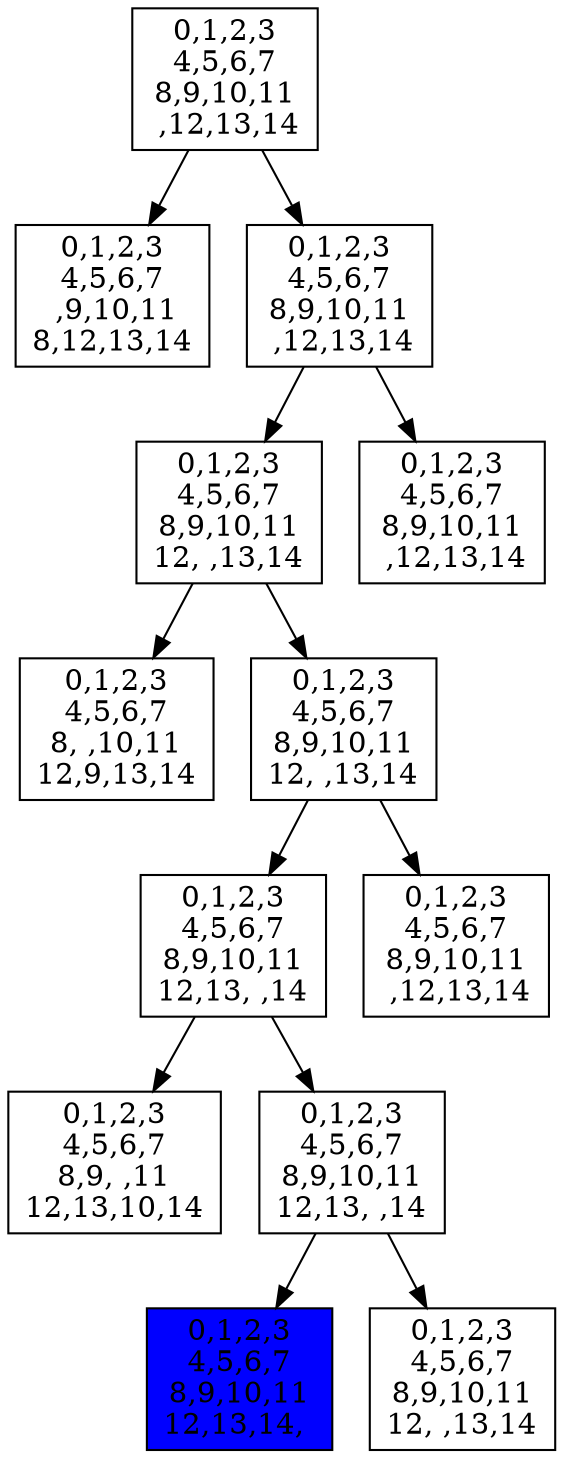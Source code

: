 digraph GraphSearch {
node[shape=box,style=filled, fillcolor=white]
n0[label="0,1,2,3\n4,5,6,7\n8,9,10,11\n ,12,13,14\n",fillcolor=white]
n1[label="0,1,2,3\n4,5,6,7\n ,9,10,11\n8,12,13,14\n"]
n0->n1
n2[label="0,1,2,3\n4,5,6,7\n8,9,10,11\n ,12,13,14\n"]
n0->n2
n3[label="0,1,2,3\n4,5,6,7\n8,9,10,11\n12, ,13,14\n"]
n2->n3
n4[label="0,1,2,3\n4,5,6,7\n8,9,10,11\n ,12,13,14\n"]
n2->n4
n3[fillcolor=white]
n5[label="0,1,2,3\n4,5,6,7\n8, ,10,11\n12,9,13,14\n"]
n3->n5
n6[label="0,1,2,3\n4,5,6,7\n8,9,10,11\n12, ,13,14\n"]
n3->n6
n7[label="0,1,2,3\n4,5,6,7\n8,9,10,11\n12,13, ,14\n"]
n6->n7
n8[label="0,1,2,3\n4,5,6,7\n8,9,10,11\n ,12,13,14\n"]
n6->n8
n7[fillcolor=white]
n9[label="0,1,2,3\n4,5,6,7\n8,9, ,11\n12,13,10,14\n"]
n7->n9
n10[label="0,1,2,3\n4,5,6,7\n8,9,10,11\n12,13, ,14\n"]
n7->n10
n11[label="0,1,2,3\n4,5,6,7\n8,9,10,11\n12,13,14, \n"]
n10->n11
n12[label="0,1,2,3\n4,5,6,7\n8,9,10,11\n12, ,13,14\n"]
n10->n12
n11[fillcolor=white]
n11[fillcolor=blue]
}
